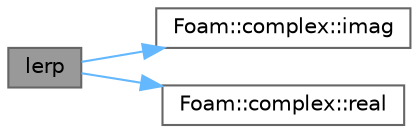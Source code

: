 digraph "lerp"
{
 // LATEX_PDF_SIZE
  bgcolor="transparent";
  edge [fontname=Helvetica,fontsize=10,labelfontname=Helvetica,labelfontsize=10];
  node [fontname=Helvetica,fontsize=10,shape=box,height=0.2,width=0.4];
  rankdir="LR";
  Node1 [id="Node000001",label="lerp",height=0.2,width=0.4,color="gray40", fillcolor="grey60", style="filled", fontcolor="black",tooltip=" "];
  Node1 -> Node2 [id="edge1_Node000001_Node000002",color="steelblue1",style="solid",tooltip=" "];
  Node2 [id="Node000002",label="Foam::complex::imag",height=0.2,width=0.4,color="grey40", fillcolor="white", style="filled",URL="$classFoam_1_1complex.html#a7db26951fccef7e4c2b0ba0ceca66b44",tooltip=" "];
  Node1 -> Node3 [id="edge2_Node000001_Node000003",color="steelblue1",style="solid",tooltip=" "];
  Node3 [id="Node000003",label="Foam::complex::real",height=0.2,width=0.4,color="grey40", fillcolor="white", style="filled",URL="$classFoam_1_1complex.html#a5905802d6f1ccea2b9cf6779b3fcdcc6",tooltip=" "];
}
